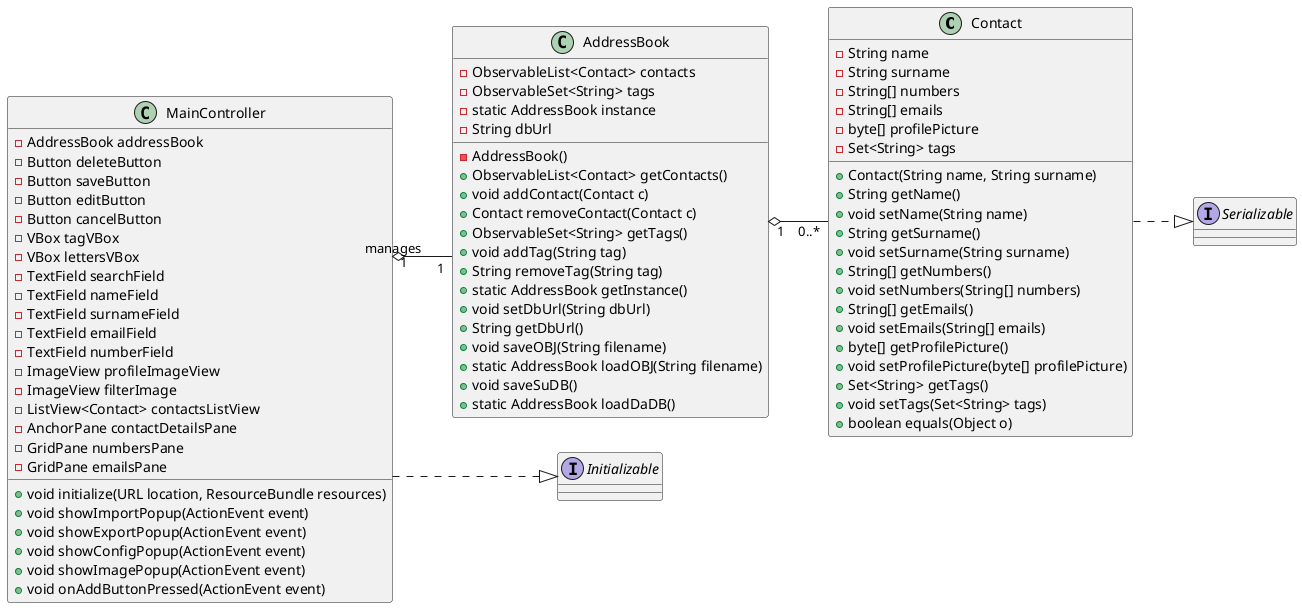 @startuml DiagrammaDelleClassi
skinparam linetype ortho
left to right direction

class Contact {
    - String name 
    - String surname 
    - String[] numbers
    - String[] emails
    - byte[] profilePicture
    - Set<String> tags

    + Contact(String name, String surname)
    + String getName()
    + void setName(String name)
    + String getSurname()
    + void setSurname(String surname)
    + String[] getNumbers()
    + void setNumbers(String[] numbers)
    + String[] getEmails()
    + void setEmails(String[] emails)
    + byte[] getProfilePicture()
    + void setProfilePicture(byte[] profilePicture)
    + Set<String> getTags()
    + void setTags(Set<String> tags)
    + boolean equals(Object o)
    
}
class AddressBook {
    - ObservableList<Contact> contacts
    - ObservableSet<String> tags
    - static AddressBook instance
    - String dbUrl 
    - AddressBook()
    + ObservableList<Contact> getContacts()
    + void addContact(Contact c)
    + Contact removeContact(Contact c)
    + ObservableSet<String> getTags()
    + void addTag(String tag)
    + String removeTag(String tag)
    + static AddressBook getInstance()
    + void setDbUrl(String dbUrl)
    + String getDbUrl()
    + void saveOBJ(String filename)
    + static AddressBook loadOBJ(String filename)
    + void saveSuDB()
    + static AddressBook loadDaDB()
    
}

interface Serializable

Contact ..|> Serializable
AddressBook "1" o-- "0..*" Contact

class MainController {
    - AddressBook addressBook
    - Button deleteButton
    - Button saveButton
    - Button editButton
    - Button cancelButton
    - VBox tagVBox
    - VBox lettersVBox
    - TextField searchField
    - TextField nameField
    - TextField surnameField
    - TextField emailField
    - TextField numberField
    - ImageView profileImageView
    - ImageView filterImage
    - ListView<Contact> contactsListView
    - AnchorPane contactDetailsPane
    - GridPane numbersPane
    - GridPane emailsPane
    + void initialize(URL location, ResourceBundle resources)
    + void showImportPopup(ActionEvent event)
    + void showExportPopup(ActionEvent event)
    + void showConfigPopup(ActionEvent event)
    + void showImagePopup(ActionEvent event)
    + void onAddButtonPressed(ActionEvent event)
}

interface Initializable
MainController ..|> Initializable
MainController "1" o-- "1" AddressBook : manages 
@enduml